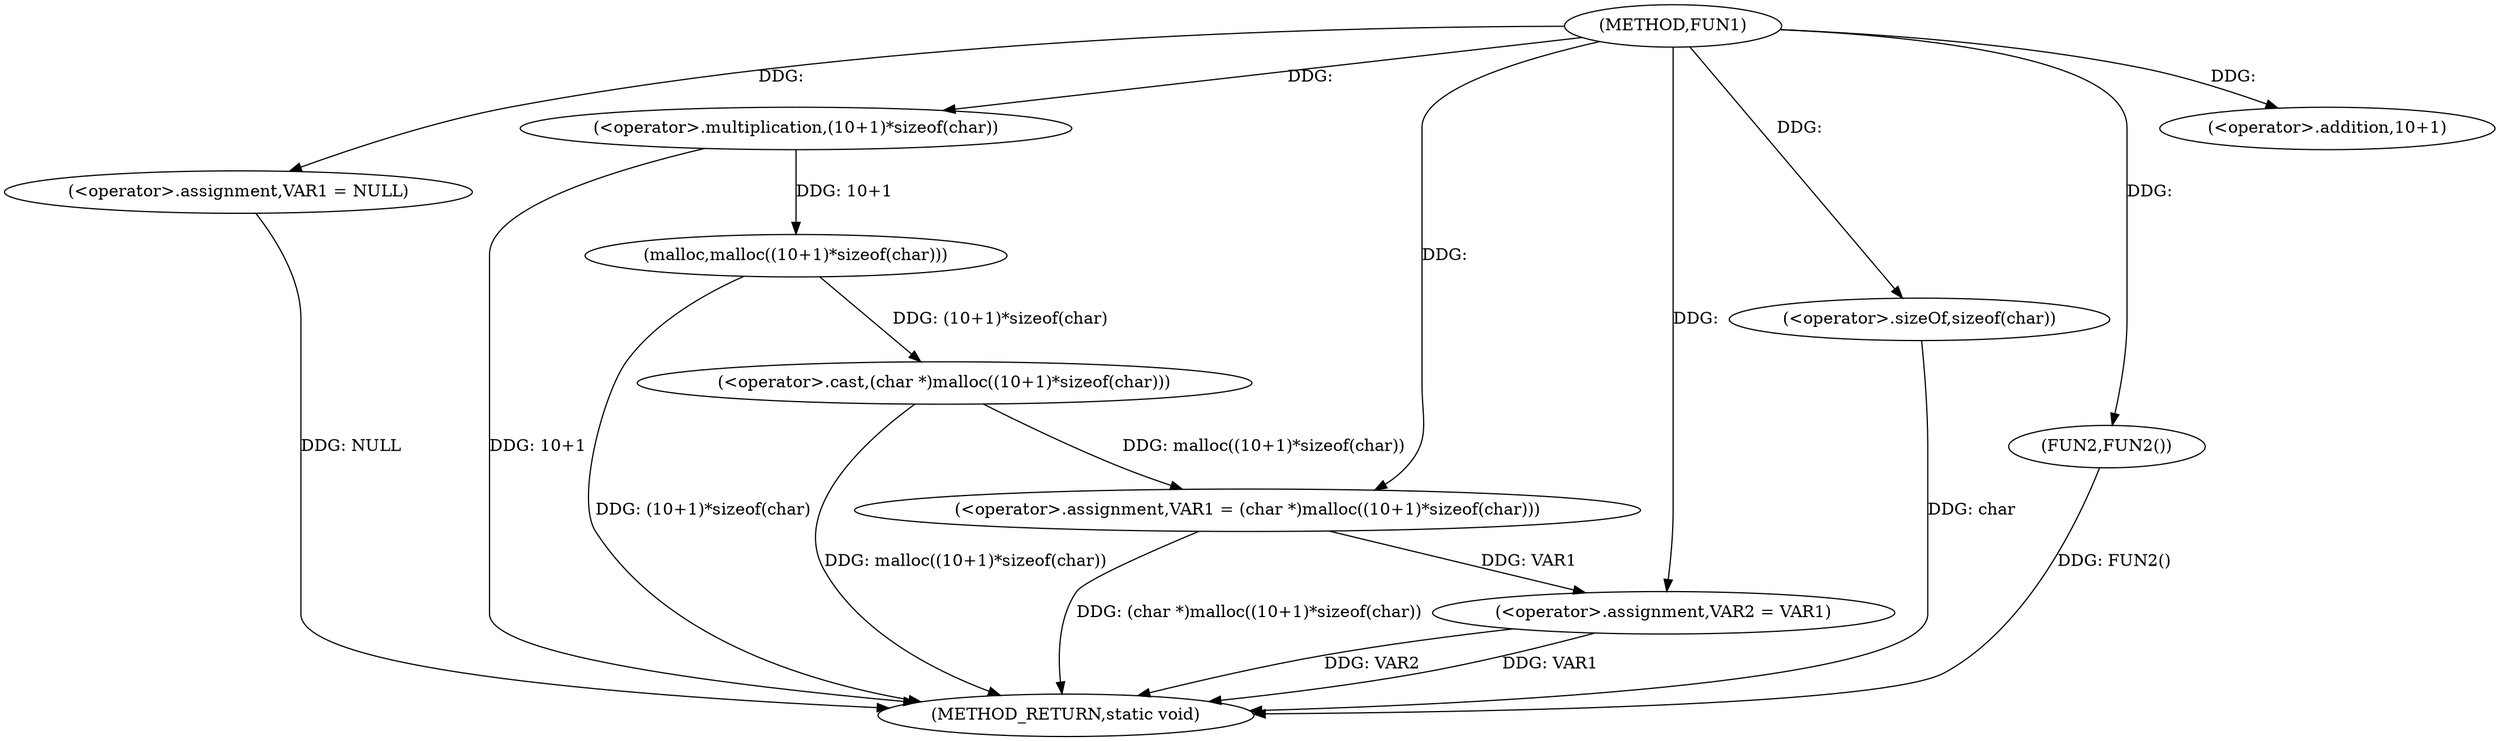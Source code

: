 digraph FUN1 {  
"1000100" [label = "(METHOD,FUN1)" ]
"1000121" [label = "(METHOD_RETURN,static void)" ]
"1000103" [label = "(<operator>.assignment,VAR1 = NULL)" ]
"1000106" [label = "(<operator>.assignment,VAR1 = (char *)malloc((10+1)*sizeof(char)))" ]
"1000108" [label = "(<operator>.cast,(char *)malloc((10+1)*sizeof(char)))" ]
"1000110" [label = "(malloc,malloc((10+1)*sizeof(char)))" ]
"1000111" [label = "(<operator>.multiplication,(10+1)*sizeof(char))" ]
"1000112" [label = "(<operator>.addition,10+1)" ]
"1000115" [label = "(<operator>.sizeOf,sizeof(char))" ]
"1000117" [label = "(<operator>.assignment,VAR2 = VAR1)" ]
"1000120" [label = "(FUN2,FUN2())" ]
  "1000106" -> "1000121"  [ label = "DDG: (char *)malloc((10+1)*sizeof(char))"] 
  "1000103" -> "1000121"  [ label = "DDG: NULL"] 
  "1000117" -> "1000121"  [ label = "DDG: VAR2"] 
  "1000111" -> "1000121"  [ label = "DDG: 10+1"] 
  "1000117" -> "1000121"  [ label = "DDG: VAR1"] 
  "1000108" -> "1000121"  [ label = "DDG: malloc((10+1)*sizeof(char))"] 
  "1000120" -> "1000121"  [ label = "DDG: FUN2()"] 
  "1000110" -> "1000121"  [ label = "DDG: (10+1)*sizeof(char)"] 
  "1000115" -> "1000121"  [ label = "DDG: char"] 
  "1000100" -> "1000103"  [ label = "DDG: "] 
  "1000108" -> "1000106"  [ label = "DDG: malloc((10+1)*sizeof(char))"] 
  "1000100" -> "1000106"  [ label = "DDG: "] 
  "1000110" -> "1000108"  [ label = "DDG: (10+1)*sizeof(char)"] 
  "1000111" -> "1000110"  [ label = "DDG: 10+1"] 
  "1000100" -> "1000111"  [ label = "DDG: "] 
  "1000100" -> "1000112"  [ label = "DDG: "] 
  "1000100" -> "1000115"  [ label = "DDG: "] 
  "1000106" -> "1000117"  [ label = "DDG: VAR1"] 
  "1000100" -> "1000117"  [ label = "DDG: "] 
  "1000100" -> "1000120"  [ label = "DDG: "] 
}

